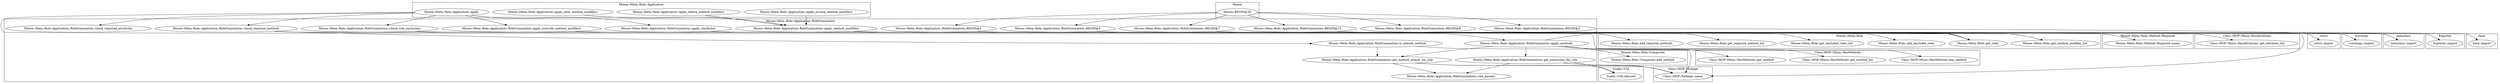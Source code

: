 digraph {
graph [overlap=false]
subgraph cluster_Moose_Meta_Role_Composite {
	label="Moose::Meta::Role::Composite";
	"Moose::Meta::Role::Composite::add_method";
}
subgraph cluster_warnings {
	label="warnings";
	"warnings::import";
}
subgraph cluster_base {
	label="base";
	"base::import";
}
subgraph cluster_strict {
	label="strict";
	"strict::import";
}
subgraph cluster_Class_MOP_Mixin_HasMethods {
	label="Class::MOP::Mixin::HasMethods";
	"Class::MOP::Mixin::HasMethods::has_method";
	"Class::MOP::Mixin::HasMethods::get_method_list";
	"Class::MOP::Mixin::HasMethods::get_method";
}
subgraph cluster_Moose_Meta_Role {
	label="Moose::Meta::Role";
	"Moose::Meta::Role::get_method_modifier_list";
	"Moose::Meta::Role::get_required_method_list";
	"Moose::Meta::Role::get_excluded_roles_list";
	"Moose::Meta::Role::get_roles";
	"Moose::Meta::Role::add_excluded_roles";
	"Moose::Meta::Role::add_required_methods";
}
subgraph cluster_Moose {
	label="Moose";
	"Moose::BEGIN@30";
}
subgraph cluster_Exporter {
	label="Exporter";
	"Exporter::import";
}
subgraph cluster_Moose_Meta_Role_Application_RoleSummation {
	label="Moose::Meta::Role::Application::RoleSummation";
	"Moose::Meta::Role::Application::RoleSummation::check_required_methods";
	"Moose::Meta::Role::Application::RoleSummation::apply_attributes";
	"Moose::Meta::Role::Application::RoleSummation::check_required_attributes";
	"Moose::Meta::Role::Application::RoleSummation::check_role_exclusions";
	"Moose::Meta::Role::Application::RoleSummation::apply_method_modifiers";
	"Moose::Meta::Role::Application::RoleSummation::apply_override_method_modifiers";
	"Moose::Meta::Role::Application::RoleSummation::BEGIN@9";
	"Moose::Meta::Role::Application::RoleSummation::apply_methods";
	"Moose::Meta::Role::Application::RoleSummation::get_exclusions_for_role";
	"Moose::Meta::Role::Application::RoleSummation::BEGIN@3";
	"Moose::Meta::Role::Application::RoleSummation::BEGIN@4";
	"Moose::Meta::Role::Application::RoleSummation::get_method_aliases_for_role";
	"Moose::Meta::Role::Application::RoleSummation::is_aliased_method";
	"Moose::Meta::Role::Application::RoleSummation::BEGIN@5";
	"Moose::Meta::Role::Application::RoleSummation::role_params";
	"Moose::Meta::Role::Application::RoleSummation::BEGIN@7";
	"Moose::Meta::Role::Application::RoleSummation::BEGIN@15";
}
subgraph cluster_metaclass {
	label="metaclass";
	"metaclass::import";
}
subgraph cluster_Class_MOP_Package {
	label="Class::MOP::Package";
	"Class::MOP::Package::name";
}
subgraph cluster_Scalar_Util {
	label="Scalar::Util";
	"Scalar::Util::blessed";
}
subgraph cluster_Moose_Meta_Role_Method_Required {
	label="Moose::Meta::Role::Method::Required";
	"Moose::Meta::Role::Method::Required::name";
}
subgraph cluster_Class_MOP_Mixin_HasAttributes {
	label="Class::MOP::Mixin::HasAttributes";
	"Class::MOP::Mixin::HasAttributes::get_attribute_list";
}
subgraph cluster_Moose_Meta_Role_Application {
	label="Moose::Meta::Role::Application";
	"Moose::Meta::Role::Application::apply_before_method_modifiers";
	"Moose::Meta::Role::Application::apply_after_method_modifiers";
	"Moose::Meta::Role::Application::apply_around_method_modifiers";
	"Moose::Meta::Role::Application::apply";
}
"Moose::Meta::Role::Application::RoleSummation::BEGIN@7" -> "Exporter::import";
"Moose::BEGIN@30" -> "Moose::Meta::Role::Application::RoleSummation::BEGIN@5";
"Moose::Meta::Role::Application::RoleSummation::apply_attributes" -> "Class::MOP::Mixin::HasAttributes::get_attribute_list";
"Moose::BEGIN@30" -> "Moose::Meta::Role::Application::RoleSummation::BEGIN@9";
"Moose::Meta::Role::Application::RoleSummation::get_exclusions_for_role" -> "Scalar::Util::blessed";
"Moose::Meta::Role::Application::RoleSummation::get_method_aliases_for_role" -> "Scalar::Util::blessed";
"Moose::BEGIN@30" -> "Moose::Meta::Role::Application::RoleSummation::BEGIN@4";
"Moose::Meta::Role::Application::RoleSummation::check_role_exclusions" -> "Moose::Meta::Role::get_excluded_roles_list";
"Moose::Meta::Role::Application::RoleSummation::BEGIN@5" -> "metaclass::import";
"Moose::Meta::Role::Application::apply" -> "Moose::Meta::Role::Application::RoleSummation::check_required_attributes";
"Moose::Meta::Role::Application::RoleSummation::check_required_methods" -> "Moose::Meta::Role::add_required_methods";
"Moose::Meta::Role::Application::RoleSummation::check_required_methods" -> "Class::MOP::Mixin::HasMethods::has_method";
"Moose::BEGIN@30" -> "Moose::Meta::Role::Application::RoleSummation::BEGIN@15";
"Moose::Meta::Role::Application::RoleSummation::BEGIN@15" -> "base::import";
"Moose::Meta::Role::Application::RoleSummation::BEGIN@4" -> "warnings::import";
"Moose::Meta::Role::Application::RoleSummation::check_role_exclusions" -> "Moose::Meta::Role::add_excluded_roles";
"Moose::Meta::Role::Application::RoleSummation::apply_override_method_modifiers" -> "Moose::Meta::Role::get_method_modifier_list";
"Moose::Meta::Role::Application::RoleSummation::apply_method_modifiers" -> "Moose::Meta::Role::get_method_modifier_list";
"Moose::Meta::Role::Application::RoleSummation::check_role_exclusions" -> "Class::MOP::Package::name";
"Moose::Meta::Role::Application::RoleSummation::get_exclusions_for_role" -> "Class::MOP::Package::name";
"Moose::Meta::Role::Application::RoleSummation::is_aliased_method" -> "Class::MOP::Package::name";
"Moose::Meta::Role::Application::RoleSummation::get_method_aliases_for_role" -> "Class::MOP::Package::name";
"Moose::Meta::Role::Application::apply_before_method_modifiers" -> "Moose::Meta::Role::Application::RoleSummation::apply_method_modifiers";
"Moose::Meta::Role::Application::apply_around_method_modifiers" -> "Moose::Meta::Role::Application::RoleSummation::apply_method_modifiers";
"Moose::Meta::Role::Application::apply_after_method_modifiers" -> "Moose::Meta::Role::Application::RoleSummation::apply_method_modifiers";
"Moose::Meta::Role::Application::RoleSummation::BEGIN@3" -> "strict::import";
"Moose::Meta::Role::Application::apply" -> "Moose::Meta::Role::Application::RoleSummation::apply_attributes";
"Moose::Meta::Role::Application::RoleSummation::apply_methods" -> "Moose::Meta::Role::Composite::add_method";
"Moose::Meta::Role::Application::RoleSummation::apply_methods" -> "Class::MOP::Mixin::HasMethods::get_method";
"Moose::Meta::Role::Application::apply" -> "Moose::Meta::Role::Application::RoleSummation::check_required_methods";
"Moose::Meta::Role::Application::RoleSummation::apply_methods" -> "Class::MOP::Mixin::HasMethods::get_method_list";
"Moose::Meta::Role::Application::RoleSummation::apply_methods" -> "Moose::Meta::Role::Application::RoleSummation::get_exclusions_for_role";
"Moose::Meta::Role::Application::RoleSummation::is_aliased_method" -> "Moose::Meta::Role::Application::RoleSummation::get_method_aliases_for_role";
"Moose::Meta::Role::Application::RoleSummation::apply_methods" -> "Moose::Meta::Role::Application::RoleSummation::get_method_aliases_for_role";
"Moose::BEGIN@30" -> "Moose::Meta::Role::Application::RoleSummation::BEGIN@7";
"Moose::Meta::Role::Application::apply" -> "Moose::Meta::Role::Application::RoleSummation::check_role_exclusions";
"Moose::Meta::Role::Application::RoleSummation::check_required_methods" -> "Moose::Meta::Role::Method::Required::name";
"Moose::Meta::Role::Application::RoleSummation::check_required_methods" -> "Moose::Meta::Role::get_required_method_list";
"Moose::Meta::Role::Application::apply" -> "Moose::Meta::Role::Application::RoleSummation::apply_override_method_modifiers";
"Moose::BEGIN@30" -> "Moose::Meta::Role::Application::RoleSummation::BEGIN@3";
"Moose::Meta::Role::Application::apply" -> "Moose::Meta::Role::Application::RoleSummation::apply_methods";
"Moose::Meta::Role::Application::RoleSummation::check_required_methods" -> "Moose::Meta::Role::Application::RoleSummation::is_aliased_method";
"Moose::Meta::Role::Application::RoleSummation::get_method_aliases_for_role" -> "Moose::Meta::Role::Application::RoleSummation::role_params";
"Moose::Meta::Role::Application::RoleSummation::get_exclusions_for_role" -> "Moose::Meta::Role::Application::RoleSummation::role_params";
"Moose::Meta::Role::Application::RoleSummation::check_required_methods" -> "Moose::Meta::Role::get_roles";
"Moose::Meta::Role::Application::RoleSummation::apply_override_method_modifiers" -> "Moose::Meta::Role::get_roles";
"Moose::Meta::Role::Application::RoleSummation::apply_methods" -> "Moose::Meta::Role::get_roles";
"Moose::Meta::Role::Application::RoleSummation::apply_attributes" -> "Moose::Meta::Role::get_roles";
"Moose::Meta::Role::Application::RoleSummation::check_role_exclusions" -> "Moose::Meta::Role::get_roles";
"Moose::Meta::Role::Application::RoleSummation::apply_method_modifiers" -> "Moose::Meta::Role::get_roles";
}
